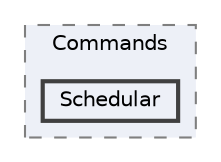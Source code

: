 digraph "app/Console/Commands/Schedular"
{
 // LATEX_PDF_SIZE
  bgcolor="transparent";
  edge [fontname=Helvetica,fontsize=10,labelfontname=Helvetica,labelfontsize=10];
  node [fontname=Helvetica,fontsize=10,shape=box,height=0.2,width=0.4];
  compound=true
  subgraph clusterdir_2aabf48db7e26e6e05c13fa13c60612c {
    graph [ bgcolor="#edf0f7", pencolor="grey50", label="Commands", fontname=Helvetica,fontsize=10 style="filled,dashed", URL="dir_2aabf48db7e26e6e05c13fa13c60612c.html",tooltip=""]
  dir_bd20f8a139d5418b0d37bf953d0d3e2e [label="Schedular", fillcolor="#edf0f7", color="grey25", style="filled,bold", URL="dir_bd20f8a139d5418b0d37bf953d0d3e2e.html",tooltip=""];
  }
}
